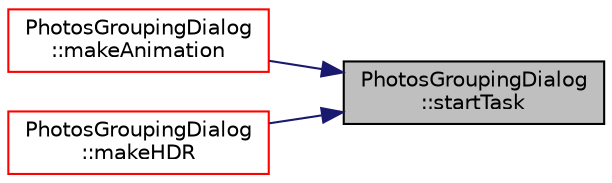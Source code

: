 digraph "PhotosGroupingDialog::startTask"
{
 // LATEX_PDF_SIZE
  edge [fontname="Helvetica",fontsize="10",labelfontname="Helvetica",labelfontsize="10"];
  node [fontname="Helvetica",fontsize="10",shape=record];
  rankdir="RL";
  Node1 [label="PhotosGroupingDialog\l::startTask",height=0.2,width=0.4,color="black", fillcolor="grey75", style="filled", fontcolor="black",tooltip=" "];
  Node1 -> Node2 [dir="back",color="midnightblue",fontsize="10",style="solid",fontname="Helvetica"];
  Node2 [label="PhotosGroupingDialog\l::makeAnimation",height=0.2,width=0.4,color="red", fillcolor="white", style="filled",URL="$class_photos_grouping_dialog.html#aa5e0f110c4ecd0223531c8f8e447281e",tooltip=" "];
  Node1 -> Node5 [dir="back",color="midnightblue",fontsize="10",style="solid",fontname="Helvetica"];
  Node5 [label="PhotosGroupingDialog\l::makeHDR",height=0.2,width=0.4,color="red", fillcolor="white", style="filled",URL="$class_photos_grouping_dialog.html#a666247f1bcbc7b0653544e88af649703",tooltip=" "];
}
